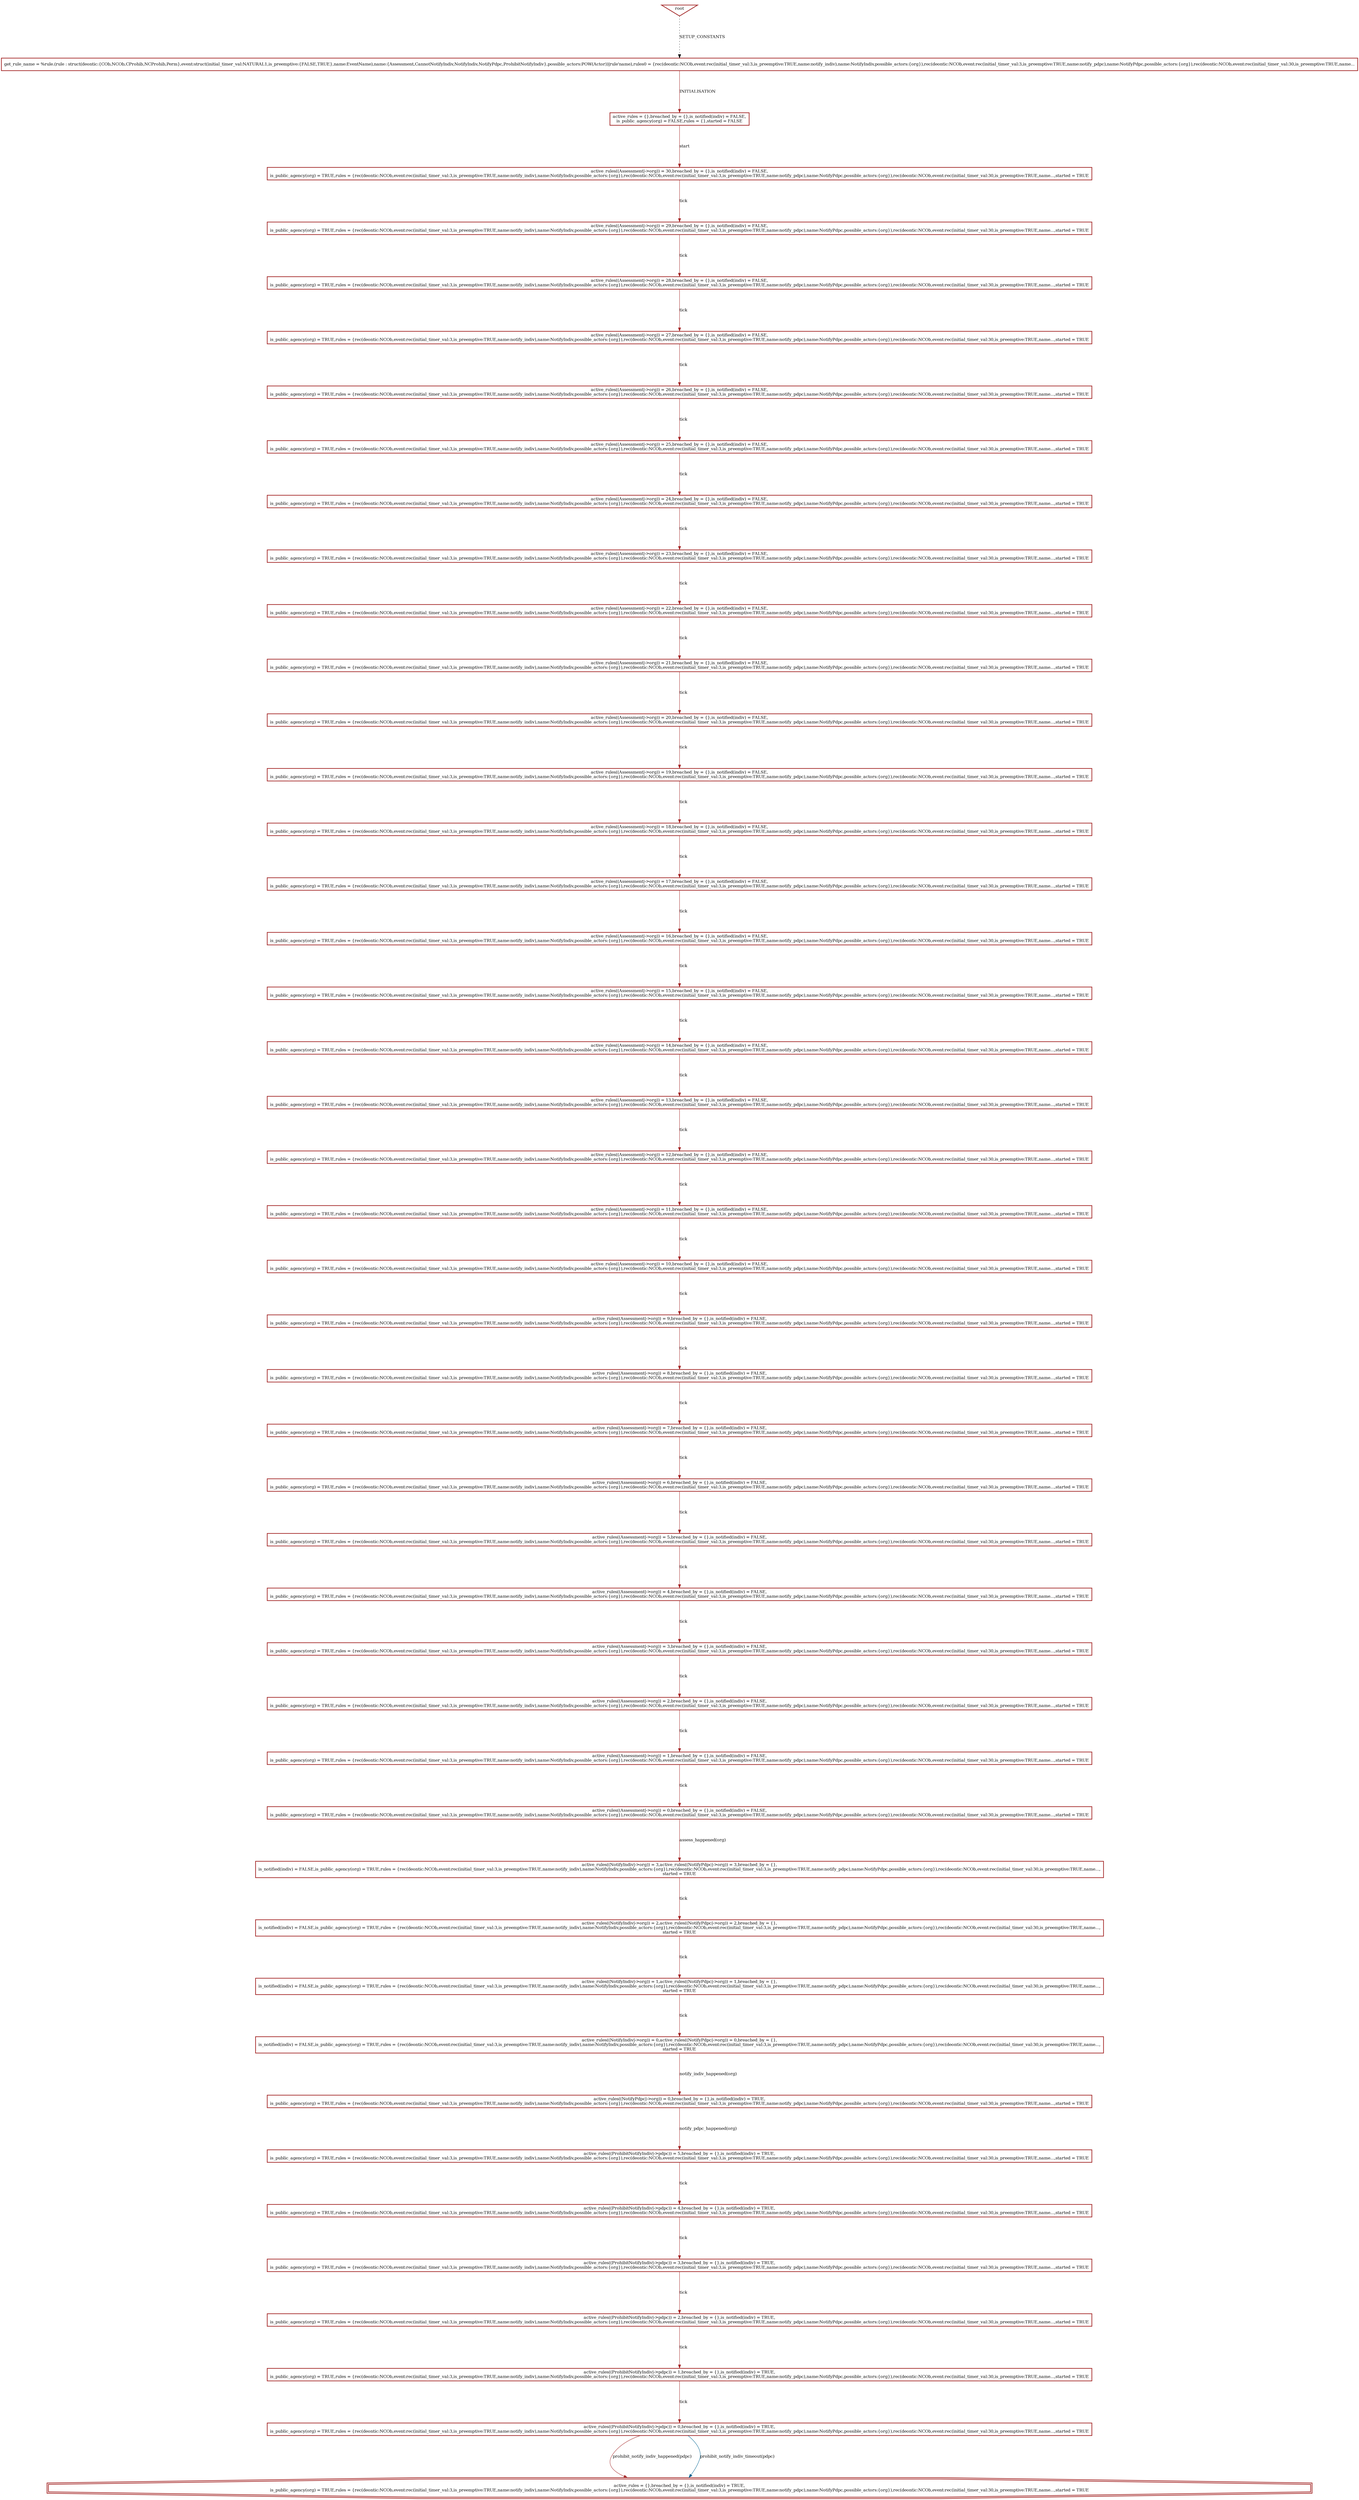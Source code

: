 digraph history {
graph [nodesep=1.5, ranksep=1.5];
0 [shape=box, color="brown", fontsize=12, penwidth=2, label="get_rule_name = %rule.(rule : struct(deontic:\{COb,NCOb,CProhib,NCProhib,Perm\},event:struct(initial_timer_val:NATURAL1,is_preemptive:\{FALSE,TRUE\},name:EventName),name:\{Assessment,CannotNotifyIndiv,NotifyIndiv,NotifyPdpc,ProhibitNotifyIndiv\},possible_actors:POW(Actor))\|rule\'name),rules0 = \{rec(deontic:NCOb,event:rec(initial_timer_val:3,is_preemptive:TRUE,name:notify_indiv),name:NotifyIndiv,possible_actors:\{org\}),rec(deontic:NCOb,event:rec(initial_timer_val:3,is_preemptive:TRUE,name:notify_pdpc),name:NotifyPdpc,possible_actors:\{org\}),rec(deontic:NCOb,event:rec(initial_timer_val:30,is_preemptive:TRUE,name..."];

1 [shape=box, color="brown", fontsize=12, penwidth=2, label="active_rules = \{\},breached_by = \{\},is_notified(indiv) = FALSE,\nis_public_agency(org) = FALSE,rules = \{\},started = FALSE"];

3 [shape=box, color="brown", fontsize=12, penwidth=2, label="active_rules((Assessment\|-\>org)) = 30,breached_by = \{\},is_notified(indiv) = FALSE,\nis_public_agency(org) = TRUE,rules = \{rec(deontic:NCOb,event:rec(initial_timer_val:3,is_preemptive:TRUE,name:notify_indiv),name:NotifyIndiv,possible_actors:\{org\}),rec(deontic:NCOb,event:rec(initial_timer_val:3,is_preemptive:TRUE,name:notify_pdpc),name:NotifyPdpc,possible_actors:\{org\}),rec(deontic:NCOb,event:rec(initial_timer_val:30,is_preemptive:TRUE,name...,started = TRUE"];

4 [shape=box, color="brown", fontsize=12, penwidth=2, label="active_rules((Assessment\|-\>org)) = 29,breached_by = \{\},is_notified(indiv) = FALSE,\nis_public_agency(org) = TRUE,rules = \{rec(deontic:NCOb,event:rec(initial_timer_val:3,is_preemptive:TRUE,name:notify_indiv),name:NotifyIndiv,possible_actors:\{org\}),rec(deontic:NCOb,event:rec(initial_timer_val:3,is_preemptive:TRUE,name:notify_pdpc),name:NotifyPdpc,possible_actors:\{org\}),rec(deontic:NCOb,event:rec(initial_timer_val:30,is_preemptive:TRUE,name...,started = TRUE"];

6 [shape=box, color="brown", fontsize=12, penwidth=2, label="active_rules((NotifyIndiv\|-\>org)) = 3,active_rules((NotifyPdpc\|-\>org)) = 3,breached_by = \{\},\nis_notified(indiv) = FALSE,is_public_agency(org) = TRUE,rules = \{rec(deontic:NCOb,event:rec(initial_timer_val:3,is_preemptive:TRUE,name:notify_indiv),name:NotifyIndiv,possible_actors:\{org\}),rec(deontic:NCOb,event:rec(initial_timer_val:3,is_preemptive:TRUE,name:notify_pdpc),name:NotifyPdpc,possible_actors:\{org\}),rec(deontic:NCOb,event:rec(initial_timer_val:30,is_preemptive:TRUE,name...,\nstarted = TRUE"];

7 [shape=box, color="brown", fontsize=12, penwidth=2, label="active_rules((Assessment\|-\>org)) = 28,breached_by = \{\},is_notified(indiv) = FALSE,\nis_public_agency(org) = TRUE,rules = \{rec(deontic:NCOb,event:rec(initial_timer_val:3,is_preemptive:TRUE,name:notify_indiv),name:NotifyIndiv,possible_actors:\{org\}),rec(deontic:NCOb,event:rec(initial_timer_val:3,is_preemptive:TRUE,name:notify_pdpc),name:NotifyPdpc,possible_actors:\{org\}),rec(deontic:NCOb,event:rec(initial_timer_val:30,is_preemptive:TRUE,name...,started = TRUE"];

8 [shape=box, color="brown", fontsize=12, penwidth=2, label="active_rules((NotifyIndiv\|-\>org)) = 2,active_rules((NotifyPdpc\|-\>org)) = 2,breached_by = \{\},\nis_notified(indiv) = FALSE,is_public_agency(org) = TRUE,rules = \{rec(deontic:NCOb,event:rec(initial_timer_val:3,is_preemptive:TRUE,name:notify_indiv),name:NotifyIndiv,possible_actors:\{org\}),rec(deontic:NCOb,event:rec(initial_timer_val:3,is_preemptive:TRUE,name:notify_pdpc),name:NotifyPdpc,possible_actors:\{org\}),rec(deontic:NCOb,event:rec(initial_timer_val:30,is_preemptive:TRUE,name...,\nstarted = TRUE"];

11 [shape=box, color="brown", fontsize=12, penwidth=2, label="active_rules((Assessment\|-\>org)) = 27,breached_by = \{\},is_notified(indiv) = FALSE,\nis_public_agency(org) = TRUE,rules = \{rec(deontic:NCOb,event:rec(initial_timer_val:3,is_preemptive:TRUE,name:notify_indiv),name:NotifyIndiv,possible_actors:\{org\}),rec(deontic:NCOb,event:rec(initial_timer_val:3,is_preemptive:TRUE,name:notify_pdpc),name:NotifyPdpc,possible_actors:\{org\}),rec(deontic:NCOb,event:rec(initial_timer_val:30,is_preemptive:TRUE,name...,started = TRUE"];

12 [shape=box, color="brown", fontsize=12, penwidth=2, label="active_rules((Assessment\|-\>org)) = 26,breached_by = \{\},is_notified(indiv) = FALSE,\nis_public_agency(org) = TRUE,rules = \{rec(deontic:NCOb,event:rec(initial_timer_val:3,is_preemptive:TRUE,name:notify_indiv),name:NotifyIndiv,possible_actors:\{org\}),rec(deontic:NCOb,event:rec(initial_timer_val:3,is_preemptive:TRUE,name:notify_pdpc),name:NotifyPdpc,possible_actors:\{org\}),rec(deontic:NCOb,event:rec(initial_timer_val:30,is_preemptive:TRUE,name...,started = TRUE"];

13 [shape=box, color="brown", fontsize=12, penwidth=2, label="active_rules((Assessment\|-\>org)) = 25,breached_by = \{\},is_notified(indiv) = FALSE,\nis_public_agency(org) = TRUE,rules = \{rec(deontic:NCOb,event:rec(initial_timer_val:3,is_preemptive:TRUE,name:notify_indiv),name:NotifyIndiv,possible_actors:\{org\}),rec(deontic:NCOb,event:rec(initial_timer_val:3,is_preemptive:TRUE,name:notify_pdpc),name:NotifyPdpc,possible_actors:\{org\}),rec(deontic:NCOb,event:rec(initial_timer_val:30,is_preemptive:TRUE,name...,started = TRUE"];

14 [shape=box, color="brown", fontsize=12, penwidth=2, label="active_rules((Assessment\|-\>org)) = 24,breached_by = \{\},is_notified(indiv) = FALSE,\nis_public_agency(org) = TRUE,rules = \{rec(deontic:NCOb,event:rec(initial_timer_val:3,is_preemptive:TRUE,name:notify_indiv),name:NotifyIndiv,possible_actors:\{org\}),rec(deontic:NCOb,event:rec(initial_timer_val:3,is_preemptive:TRUE,name:notify_pdpc),name:NotifyPdpc,possible_actors:\{org\}),rec(deontic:NCOb,event:rec(initial_timer_val:30,is_preemptive:TRUE,name...,started = TRUE"];

15 [shape=box, color="brown", fontsize=12, penwidth=2, label="active_rules((Assessment\|-\>org)) = 23,breached_by = \{\},is_notified(indiv) = FALSE,\nis_public_agency(org) = TRUE,rules = \{rec(deontic:NCOb,event:rec(initial_timer_val:3,is_preemptive:TRUE,name:notify_indiv),name:NotifyIndiv,possible_actors:\{org\}),rec(deontic:NCOb,event:rec(initial_timer_val:3,is_preemptive:TRUE,name:notify_pdpc),name:NotifyPdpc,possible_actors:\{org\}),rec(deontic:NCOb,event:rec(initial_timer_val:30,is_preemptive:TRUE,name...,started = TRUE"];

16 [shape=box, color="brown", fontsize=12, penwidth=2, label="active_rules((Assessment\|-\>org)) = 22,breached_by = \{\},is_notified(indiv) = FALSE,\nis_public_agency(org) = TRUE,rules = \{rec(deontic:NCOb,event:rec(initial_timer_val:3,is_preemptive:TRUE,name:notify_indiv),name:NotifyIndiv,possible_actors:\{org\}),rec(deontic:NCOb,event:rec(initial_timer_val:3,is_preemptive:TRUE,name:notify_pdpc),name:NotifyPdpc,possible_actors:\{org\}),rec(deontic:NCOb,event:rec(initial_timer_val:30,is_preemptive:TRUE,name...,started = TRUE"];

17 [shape=box, color="brown", fontsize=12, penwidth=2, label="active_rules((Assessment\|-\>org)) = 21,breached_by = \{\},is_notified(indiv) = FALSE,\nis_public_agency(org) = TRUE,rules = \{rec(deontic:NCOb,event:rec(initial_timer_val:3,is_preemptive:TRUE,name:notify_indiv),name:NotifyIndiv,possible_actors:\{org\}),rec(deontic:NCOb,event:rec(initial_timer_val:3,is_preemptive:TRUE,name:notify_pdpc),name:NotifyPdpc,possible_actors:\{org\}),rec(deontic:NCOb,event:rec(initial_timer_val:30,is_preemptive:TRUE,name...,started = TRUE"];

18 [shape=box, color="brown", fontsize=12, penwidth=2, label="active_rules((Assessment\|-\>org)) = 20,breached_by = \{\},is_notified(indiv) = FALSE,\nis_public_agency(org) = TRUE,rules = \{rec(deontic:NCOb,event:rec(initial_timer_val:3,is_preemptive:TRUE,name:notify_indiv),name:NotifyIndiv,possible_actors:\{org\}),rec(deontic:NCOb,event:rec(initial_timer_val:3,is_preemptive:TRUE,name:notify_pdpc),name:NotifyPdpc,possible_actors:\{org\}),rec(deontic:NCOb,event:rec(initial_timer_val:30,is_preemptive:TRUE,name...,started = TRUE"];

19 [shape=box, color="brown", fontsize=12, penwidth=2, label="active_rules((Assessment\|-\>org)) = 19,breached_by = \{\},is_notified(indiv) = FALSE,\nis_public_agency(org) = TRUE,rules = \{rec(deontic:NCOb,event:rec(initial_timer_val:3,is_preemptive:TRUE,name:notify_indiv),name:NotifyIndiv,possible_actors:\{org\}),rec(deontic:NCOb,event:rec(initial_timer_val:3,is_preemptive:TRUE,name:notify_pdpc),name:NotifyPdpc,possible_actors:\{org\}),rec(deontic:NCOb,event:rec(initial_timer_val:30,is_preemptive:TRUE,name...,started = TRUE"];

20 [shape=box, color="brown", fontsize=12, penwidth=2, label="active_rules((Assessment\|-\>org)) = 18,breached_by = \{\},is_notified(indiv) = FALSE,\nis_public_agency(org) = TRUE,rules = \{rec(deontic:NCOb,event:rec(initial_timer_val:3,is_preemptive:TRUE,name:notify_indiv),name:NotifyIndiv,possible_actors:\{org\}),rec(deontic:NCOb,event:rec(initial_timer_val:3,is_preemptive:TRUE,name:notify_pdpc),name:NotifyPdpc,possible_actors:\{org\}),rec(deontic:NCOb,event:rec(initial_timer_val:30,is_preemptive:TRUE,name...,started = TRUE"];

21 [shape=box, color="brown", fontsize=12, penwidth=2, label="active_rules((Assessment\|-\>org)) = 17,breached_by = \{\},is_notified(indiv) = FALSE,\nis_public_agency(org) = TRUE,rules = \{rec(deontic:NCOb,event:rec(initial_timer_val:3,is_preemptive:TRUE,name:notify_indiv),name:NotifyIndiv,possible_actors:\{org\}),rec(deontic:NCOb,event:rec(initial_timer_val:3,is_preemptive:TRUE,name:notify_pdpc),name:NotifyPdpc,possible_actors:\{org\}),rec(deontic:NCOb,event:rec(initial_timer_val:30,is_preemptive:TRUE,name...,started = TRUE"];

22 [shape=box, color="brown", fontsize=12, penwidth=2, label="active_rules((Assessment\|-\>org)) = 16,breached_by = \{\},is_notified(indiv) = FALSE,\nis_public_agency(org) = TRUE,rules = \{rec(deontic:NCOb,event:rec(initial_timer_val:3,is_preemptive:TRUE,name:notify_indiv),name:NotifyIndiv,possible_actors:\{org\}),rec(deontic:NCOb,event:rec(initial_timer_val:3,is_preemptive:TRUE,name:notify_pdpc),name:NotifyPdpc,possible_actors:\{org\}),rec(deontic:NCOb,event:rec(initial_timer_val:30,is_preemptive:TRUE,name...,started = TRUE"];

23 [shape=box, color="brown", fontsize=12, penwidth=2, label="active_rules((Assessment\|-\>org)) = 15,breached_by = \{\},is_notified(indiv) = FALSE,\nis_public_agency(org) = TRUE,rules = \{rec(deontic:NCOb,event:rec(initial_timer_val:3,is_preemptive:TRUE,name:notify_indiv),name:NotifyIndiv,possible_actors:\{org\}),rec(deontic:NCOb,event:rec(initial_timer_val:3,is_preemptive:TRUE,name:notify_pdpc),name:NotifyPdpc,possible_actors:\{org\}),rec(deontic:NCOb,event:rec(initial_timer_val:30,is_preemptive:TRUE,name...,started = TRUE"];

24 [shape=box, color="brown", fontsize=12, penwidth=2, label="active_rules((Assessment\|-\>org)) = 14,breached_by = \{\},is_notified(indiv) = FALSE,\nis_public_agency(org) = TRUE,rules = \{rec(deontic:NCOb,event:rec(initial_timer_val:3,is_preemptive:TRUE,name:notify_indiv),name:NotifyIndiv,possible_actors:\{org\}),rec(deontic:NCOb,event:rec(initial_timer_val:3,is_preemptive:TRUE,name:notify_pdpc),name:NotifyPdpc,possible_actors:\{org\}),rec(deontic:NCOb,event:rec(initial_timer_val:30,is_preemptive:TRUE,name...,started = TRUE"];

25 [shape=box, color="brown", fontsize=12, penwidth=2, label="active_rules((Assessment\|-\>org)) = 13,breached_by = \{\},is_notified(indiv) = FALSE,\nis_public_agency(org) = TRUE,rules = \{rec(deontic:NCOb,event:rec(initial_timer_val:3,is_preemptive:TRUE,name:notify_indiv),name:NotifyIndiv,possible_actors:\{org\}),rec(deontic:NCOb,event:rec(initial_timer_val:3,is_preemptive:TRUE,name:notify_pdpc),name:NotifyPdpc,possible_actors:\{org\}),rec(deontic:NCOb,event:rec(initial_timer_val:30,is_preemptive:TRUE,name...,started = TRUE"];

26 [shape=box, color="brown", fontsize=12, penwidth=2, label="active_rules((Assessment\|-\>org)) = 12,breached_by = \{\},is_notified(indiv) = FALSE,\nis_public_agency(org) = TRUE,rules = \{rec(deontic:NCOb,event:rec(initial_timer_val:3,is_preemptive:TRUE,name:notify_indiv),name:NotifyIndiv,possible_actors:\{org\}),rec(deontic:NCOb,event:rec(initial_timer_val:3,is_preemptive:TRUE,name:notify_pdpc),name:NotifyPdpc,possible_actors:\{org\}),rec(deontic:NCOb,event:rec(initial_timer_val:30,is_preemptive:TRUE,name...,started = TRUE"];

27 [shape=box, color="brown", fontsize=12, penwidth=2, label="active_rules((Assessment\|-\>org)) = 11,breached_by = \{\},is_notified(indiv) = FALSE,\nis_public_agency(org) = TRUE,rules = \{rec(deontic:NCOb,event:rec(initial_timer_val:3,is_preemptive:TRUE,name:notify_indiv),name:NotifyIndiv,possible_actors:\{org\}),rec(deontic:NCOb,event:rec(initial_timer_val:3,is_preemptive:TRUE,name:notify_pdpc),name:NotifyPdpc,possible_actors:\{org\}),rec(deontic:NCOb,event:rec(initial_timer_val:30,is_preemptive:TRUE,name...,started = TRUE"];

28 [shape=box, color="brown", fontsize=12, penwidth=2, label="active_rules((Assessment\|-\>org)) = 10,breached_by = \{\},is_notified(indiv) = FALSE,\nis_public_agency(org) = TRUE,rules = \{rec(deontic:NCOb,event:rec(initial_timer_val:3,is_preemptive:TRUE,name:notify_indiv),name:NotifyIndiv,possible_actors:\{org\}),rec(deontic:NCOb,event:rec(initial_timer_val:3,is_preemptive:TRUE,name:notify_pdpc),name:NotifyPdpc,possible_actors:\{org\}),rec(deontic:NCOb,event:rec(initial_timer_val:30,is_preemptive:TRUE,name...,started = TRUE"];

29 [shape=box, color="brown", fontsize=12, penwidth=2, label="active_rules((Assessment\|-\>org)) = 9,breached_by = \{\},is_notified(indiv) = FALSE,\nis_public_agency(org) = TRUE,rules = \{rec(deontic:NCOb,event:rec(initial_timer_val:3,is_preemptive:TRUE,name:notify_indiv),name:NotifyIndiv,possible_actors:\{org\}),rec(deontic:NCOb,event:rec(initial_timer_val:3,is_preemptive:TRUE,name:notify_pdpc),name:NotifyPdpc,possible_actors:\{org\}),rec(deontic:NCOb,event:rec(initial_timer_val:30,is_preemptive:TRUE,name...,started = TRUE"];

30 [shape=box, color="brown", fontsize=12, penwidth=2, label="active_rules((Assessment\|-\>org)) = 8,breached_by = \{\},is_notified(indiv) = FALSE,\nis_public_agency(org) = TRUE,rules = \{rec(deontic:NCOb,event:rec(initial_timer_val:3,is_preemptive:TRUE,name:notify_indiv),name:NotifyIndiv,possible_actors:\{org\}),rec(deontic:NCOb,event:rec(initial_timer_val:3,is_preemptive:TRUE,name:notify_pdpc),name:NotifyPdpc,possible_actors:\{org\}),rec(deontic:NCOb,event:rec(initial_timer_val:30,is_preemptive:TRUE,name...,started = TRUE"];

31 [shape=box, color="brown", fontsize=12, penwidth=2, label="active_rules((Assessment\|-\>org)) = 7,breached_by = \{\},is_notified(indiv) = FALSE,\nis_public_agency(org) = TRUE,rules = \{rec(deontic:NCOb,event:rec(initial_timer_val:3,is_preemptive:TRUE,name:notify_indiv),name:NotifyIndiv,possible_actors:\{org\}),rec(deontic:NCOb,event:rec(initial_timer_val:3,is_preemptive:TRUE,name:notify_pdpc),name:NotifyPdpc,possible_actors:\{org\}),rec(deontic:NCOb,event:rec(initial_timer_val:30,is_preemptive:TRUE,name...,started = TRUE"];

32 [shape=box, color="brown", fontsize=12, penwidth=2, label="active_rules((Assessment\|-\>org)) = 6,breached_by = \{\},is_notified(indiv) = FALSE,\nis_public_agency(org) = TRUE,rules = \{rec(deontic:NCOb,event:rec(initial_timer_val:3,is_preemptive:TRUE,name:notify_indiv),name:NotifyIndiv,possible_actors:\{org\}),rec(deontic:NCOb,event:rec(initial_timer_val:3,is_preemptive:TRUE,name:notify_pdpc),name:NotifyPdpc,possible_actors:\{org\}),rec(deontic:NCOb,event:rec(initial_timer_val:30,is_preemptive:TRUE,name...,started = TRUE"];

33 [shape=box, color="brown", fontsize=12, penwidth=2, label="active_rules((Assessment\|-\>org)) = 5,breached_by = \{\},is_notified(indiv) = FALSE,\nis_public_agency(org) = TRUE,rules = \{rec(deontic:NCOb,event:rec(initial_timer_val:3,is_preemptive:TRUE,name:notify_indiv),name:NotifyIndiv,possible_actors:\{org\}),rec(deontic:NCOb,event:rec(initial_timer_val:3,is_preemptive:TRUE,name:notify_pdpc),name:NotifyPdpc,possible_actors:\{org\}),rec(deontic:NCOb,event:rec(initial_timer_val:30,is_preemptive:TRUE,name...,started = TRUE"];

34 [shape=box, color="brown", fontsize=12, penwidth=2, label="active_rules((Assessment\|-\>org)) = 4,breached_by = \{\},is_notified(indiv) = FALSE,\nis_public_agency(org) = TRUE,rules = \{rec(deontic:NCOb,event:rec(initial_timer_val:3,is_preemptive:TRUE,name:notify_indiv),name:NotifyIndiv,possible_actors:\{org\}),rec(deontic:NCOb,event:rec(initial_timer_val:3,is_preemptive:TRUE,name:notify_pdpc),name:NotifyPdpc,possible_actors:\{org\}),rec(deontic:NCOb,event:rec(initial_timer_val:30,is_preemptive:TRUE,name...,started = TRUE"];

35 [shape=box, color="brown", fontsize=12, penwidth=2, label="active_rules((Assessment\|-\>org)) = 3,breached_by = \{\},is_notified(indiv) = FALSE,\nis_public_agency(org) = TRUE,rules = \{rec(deontic:NCOb,event:rec(initial_timer_val:3,is_preemptive:TRUE,name:notify_indiv),name:NotifyIndiv,possible_actors:\{org\}),rec(deontic:NCOb,event:rec(initial_timer_val:3,is_preemptive:TRUE,name:notify_pdpc),name:NotifyPdpc,possible_actors:\{org\}),rec(deontic:NCOb,event:rec(initial_timer_val:30,is_preemptive:TRUE,name...,started = TRUE"];

36 [shape=box, color="brown", fontsize=12, penwidth=2, label="active_rules((Assessment\|-\>org)) = 2,breached_by = \{\},is_notified(indiv) = FALSE,\nis_public_agency(org) = TRUE,rules = \{rec(deontic:NCOb,event:rec(initial_timer_val:3,is_preemptive:TRUE,name:notify_indiv),name:NotifyIndiv,possible_actors:\{org\}),rec(deontic:NCOb,event:rec(initial_timer_val:3,is_preemptive:TRUE,name:notify_pdpc),name:NotifyPdpc,possible_actors:\{org\}),rec(deontic:NCOb,event:rec(initial_timer_val:30,is_preemptive:TRUE,name...,started = TRUE"];

37 [shape=box, color="brown", fontsize=12, penwidth=2, label="active_rules((Assessment\|-\>org)) = 1,breached_by = \{\},is_notified(indiv) = FALSE,\nis_public_agency(org) = TRUE,rules = \{rec(deontic:NCOb,event:rec(initial_timer_val:3,is_preemptive:TRUE,name:notify_indiv),name:NotifyIndiv,possible_actors:\{org\}),rec(deontic:NCOb,event:rec(initial_timer_val:3,is_preemptive:TRUE,name:notify_pdpc),name:NotifyPdpc,possible_actors:\{org\}),rec(deontic:NCOb,event:rec(initial_timer_val:30,is_preemptive:TRUE,name...,started = TRUE"];

38 [shape=box, color="brown", fontsize=12, penwidth=2, label="active_rules((Assessment\|-\>org)) = 0,breached_by = \{\},is_notified(indiv) = FALSE,\nis_public_agency(org) = TRUE,rules = \{rec(deontic:NCOb,event:rec(initial_timer_val:3,is_preemptive:TRUE,name:notify_indiv),name:NotifyIndiv,possible_actors:\{org\}),rec(deontic:NCOb,event:rec(initial_timer_val:3,is_preemptive:TRUE,name:notify_pdpc),name:NotifyPdpc,possible_actors:\{org\}),rec(deontic:NCOb,event:rec(initial_timer_val:30,is_preemptive:TRUE,name...,started = TRUE"];

40 [shape=box, color="brown", fontsize=12, penwidth=2, label="active_rules((NotifyIndiv\|-\>org)) = 1,active_rules((NotifyPdpc\|-\>org)) = 1,breached_by = \{\},\nis_notified(indiv) = FALSE,is_public_agency(org) = TRUE,rules = \{rec(deontic:NCOb,event:rec(initial_timer_val:3,is_preemptive:TRUE,name:notify_indiv),name:NotifyIndiv,possible_actors:\{org\}),rec(deontic:NCOb,event:rec(initial_timer_val:3,is_preemptive:TRUE,name:notify_pdpc),name:NotifyPdpc,possible_actors:\{org\}),rec(deontic:NCOb,event:rec(initial_timer_val:30,is_preemptive:TRUE,name...,\nstarted = TRUE"];

44 [shape=box, color="brown", fontsize=12, penwidth=2, label="active_rules((ProhibitNotifyIndiv\|-\>pdpc)) = 5,breached_by = \{\},is_notified(indiv) = TRUE,\nis_public_agency(org) = TRUE,rules = \{rec(deontic:NCOb,event:rec(initial_timer_val:3,is_preemptive:TRUE,name:notify_indiv),name:NotifyIndiv,possible_actors:\{org\}),rec(deontic:NCOb,event:rec(initial_timer_val:3,is_preemptive:TRUE,name:notify_pdpc),name:NotifyPdpc,possible_actors:\{org\}),rec(deontic:NCOb,event:rec(initial_timer_val:30,is_preemptive:TRUE,name...,started = TRUE"];

46 [shape=box, color="brown", fontsize=12, penwidth=2, label="active_rules((NotifyIndiv\|-\>org)) = 0,active_rules((NotifyPdpc\|-\>org)) = 0,breached_by = \{\},\nis_notified(indiv) = FALSE,is_public_agency(org) = TRUE,rules = \{rec(deontic:NCOb,event:rec(initial_timer_val:3,is_preemptive:TRUE,name:notify_indiv),name:NotifyIndiv,possible_actors:\{org\}),rec(deontic:NCOb,event:rec(initial_timer_val:3,is_preemptive:TRUE,name:notify_pdpc),name:NotifyPdpc,possible_actors:\{org\}),rec(deontic:NCOb,event:rec(initial_timer_val:30,is_preemptive:TRUE,name...,\nstarted = TRUE"];

50 [shape=box, color="brown", fontsize=12, penwidth=2, label="active_rules((NotifyPdpc\|-\>org)) = 0,breached_by = \{\},is_notified(indiv) = TRUE,\nis_public_agency(org) = TRUE,rules = \{rec(deontic:NCOb,event:rec(initial_timer_val:3,is_preemptive:TRUE,name:notify_indiv),name:NotifyIndiv,possible_actors:\{org\}),rec(deontic:NCOb,event:rec(initial_timer_val:3,is_preemptive:TRUE,name:notify_pdpc),name:NotifyPdpc,possible_actors:\{org\}),rec(deontic:NCOb,event:rec(initial_timer_val:30,is_preemptive:TRUE,name...,started = TRUE"];

54 [shape=box, color="brown", fontsize=12, penwidth=2, label="active_rules((ProhibitNotifyIndiv\|-\>pdpc)) = 4,breached_by = \{\},is_notified(indiv) = TRUE,\nis_public_agency(org) = TRUE,rules = \{rec(deontic:NCOb,event:rec(initial_timer_val:3,is_preemptive:TRUE,name:notify_indiv),name:NotifyIndiv,possible_actors:\{org\}),rec(deontic:NCOb,event:rec(initial_timer_val:3,is_preemptive:TRUE,name:notify_pdpc),name:NotifyPdpc,possible_actors:\{org\}),rec(deontic:NCOb,event:rec(initial_timer_val:30,is_preemptive:TRUE,name...,started = TRUE"];

55 [shape=doubleoctagon, color="brown", fontsize=12, penwidth=2, label="active_rules = \{\},breached_by = \{\},is_notified(indiv) = TRUE,\nis_public_agency(org) = TRUE,rules = \{rec(deontic:NCOb,event:rec(initial_timer_val:3,is_preemptive:TRUE,name:notify_indiv),name:NotifyIndiv,possible_actors:\{org\}),rec(deontic:NCOb,event:rec(initial_timer_val:3,is_preemptive:TRUE,name:notify_pdpc),name:NotifyPdpc,possible_actors:\{org\}),rec(deontic:NCOb,event:rec(initial_timer_val:30,is_preemptive:TRUE,name...,started = TRUE"];

56 [shape=box, color="brown", fontsize=12, penwidth=2, label="active_rules((ProhibitNotifyIndiv\|-\>pdpc)) = 3,breached_by = \{\},is_notified(indiv) = TRUE,\nis_public_agency(org) = TRUE,rules = \{rec(deontic:NCOb,event:rec(initial_timer_val:3,is_preemptive:TRUE,name:notify_indiv),name:NotifyIndiv,possible_actors:\{org\}),rec(deontic:NCOb,event:rec(initial_timer_val:3,is_preemptive:TRUE,name:notify_pdpc),name:NotifyPdpc,possible_actors:\{org\}),rec(deontic:NCOb,event:rec(initial_timer_val:30,is_preemptive:TRUE,name...,started = TRUE"];

57 [shape=box, color="brown", fontsize=12, penwidth=2, label="active_rules((ProhibitNotifyIndiv\|-\>pdpc)) = 2,breached_by = \{\},is_notified(indiv) = TRUE,\nis_public_agency(org) = TRUE,rules = \{rec(deontic:NCOb,event:rec(initial_timer_val:3,is_preemptive:TRUE,name:notify_indiv),name:NotifyIndiv,possible_actors:\{org\}),rec(deontic:NCOb,event:rec(initial_timer_val:3,is_preemptive:TRUE,name:notify_pdpc),name:NotifyPdpc,possible_actors:\{org\}),rec(deontic:NCOb,event:rec(initial_timer_val:30,is_preemptive:TRUE,name...,started = TRUE"];

58 [shape=box, color="brown", fontsize=12, penwidth=2, label="active_rules((ProhibitNotifyIndiv\|-\>pdpc)) = 1,breached_by = \{\},is_notified(indiv) = TRUE,\nis_public_agency(org) = TRUE,rules = \{rec(deontic:NCOb,event:rec(initial_timer_val:3,is_preemptive:TRUE,name:notify_indiv),name:NotifyIndiv,possible_actors:\{org\}),rec(deontic:NCOb,event:rec(initial_timer_val:3,is_preemptive:TRUE,name:notify_pdpc),name:NotifyPdpc,possible_actors:\{org\}),rec(deontic:NCOb,event:rec(initial_timer_val:30,is_preemptive:TRUE,name...,started = TRUE"];

59 [shape=box, color="brown", fontsize=12, penwidth=2, label="active_rules((ProhibitNotifyIndiv\|-\>pdpc)) = 0,breached_by = \{\},is_notified(indiv) = TRUE,\nis_public_agency(org) = TRUE,rules = \{rec(deontic:NCOb,event:rec(initial_timer_val:3,is_preemptive:TRUE,name:notify_indiv),name:NotifyIndiv,possible_actors:\{org\}),rec(deontic:NCOb,event:rec(initial_timer_val:3,is_preemptive:TRUE,name:notify_pdpc),name:NotifyPdpc,possible_actors:\{org\}),rec(deontic:NCOb,event:rec(initial_timer_val:30,is_preemptive:TRUE,name...,started = TRUE"];

root [shape=invtriangle, color="brown", fontsize=12, penwidth=2, label="root"];

root -> 0 [style = dotted, color = black, label="SETUP_CONSTANTS", fontsize=12];

0 -> 1 [color = "brown", label="INITIALISATION", fontsize=12];

1 -> 3 [color = "brown", label="start", fontsize=12];

3 -> 4 [color = "brown", label="tick", fontsize=12];

4 -> 7 [color = "brown", label="tick", fontsize=12];

7 -> 11 [color = "brown", label="tick", fontsize=12];

11 -> 12 [color = "brown", label="tick", fontsize=12];

12 -> 13 [color = "brown", label="tick", fontsize=12];

13 -> 14 [color = "brown", label="tick", fontsize=12];

14 -> 15 [color = "brown", label="tick", fontsize=12];

15 -> 16 [color = "brown", label="tick", fontsize=12];

16 -> 17 [color = "brown", label="tick", fontsize=12];

17 -> 18 [color = "brown", label="tick", fontsize=12];

18 -> 19 [color = "brown", label="tick", fontsize=12];

19 -> 20 [color = "brown", label="tick", fontsize=12];

20 -> 21 [color = "brown", label="tick", fontsize=12];

21 -> 22 [color = "brown", label="tick", fontsize=12];

22 -> 23 [color = "brown", label="tick", fontsize=12];

23 -> 24 [color = "brown", label="tick", fontsize=12];

24 -> 25 [color = "brown", label="tick", fontsize=12];

25 -> 26 [color = "brown", label="tick", fontsize=12];

26 -> 27 [color = "brown", label="tick", fontsize=12];

27 -> 28 [color = "brown", label="tick", fontsize=12];

28 -> 29 [color = "brown", label="tick", fontsize=12];

29 -> 30 [color = "brown", label="tick", fontsize=12];

30 -> 31 [color = "brown", label="tick", fontsize=12];

31 -> 32 [color = "brown", label="tick", fontsize=12];

32 -> 33 [color = "brown", label="tick", fontsize=12];

33 -> 34 [color = "brown", label="tick", fontsize=12];

34 -> 35 [color = "brown", label="tick", fontsize=12];

35 -> 36 [color = "brown", label="tick", fontsize=12];

36 -> 37 [color = "brown", label="tick", fontsize=12];

37 -> 38 [color = "brown", label="tick", fontsize=12];

38 -> 6 [color = "brown", label="assess_happened(org)", fontsize=12];

6 -> 8 [color = "brown", label="tick", fontsize=12];

8 -> 40 [color = "brown", label="tick", fontsize=12];

40 -> 46 [color = "brown", label="tick", fontsize=12];

46 -> 50 [color = "brown", label="notify_indiv_happened(org)", fontsize=12];

50 -> 44 [color = "brown", label="notify_pdpc_happened(org)", fontsize=12];

44 -> 54 [color = "brown", label="tick", fontsize=12];

54 -> 56 [color = "brown", label="tick", fontsize=12];

56 -> 57 [color = "brown", label="tick", fontsize=12];

57 -> 58 [color = "brown", label="tick", fontsize=12];

58 -> 59 [color = "brown", label="tick", fontsize=12];

59 -> 55 [color = "brown", label="prohibit_notify_indiv_happened(pdpc)", fontsize=12];
59 -> 55 [color = "#006391", label="prohibit_notify_indiv_timeout(pdpc)", fontsize=12];

}

